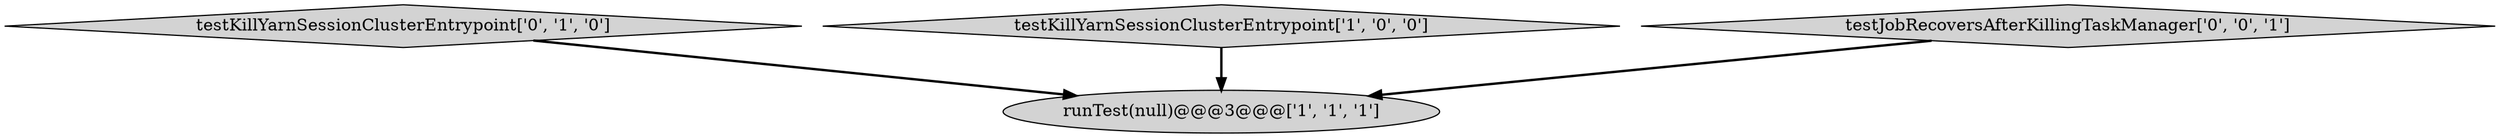 digraph {
2 [style = filled, label = "testKillYarnSessionClusterEntrypoint['0', '1', '0']", fillcolor = lightgray, shape = diamond image = "AAA0AAABBB2BBB"];
0 [style = filled, label = "runTest(null)@@@3@@@['1', '1', '1']", fillcolor = lightgray, shape = ellipse image = "AAA0AAABBB1BBB"];
1 [style = filled, label = "testKillYarnSessionClusterEntrypoint['1', '0', '0']", fillcolor = lightgray, shape = diamond image = "AAA0AAABBB1BBB"];
3 [style = filled, label = "testJobRecoversAfterKillingTaskManager['0', '0', '1']", fillcolor = lightgray, shape = diamond image = "AAA0AAABBB3BBB"];
2->0 [style = bold, label=""];
3->0 [style = bold, label=""];
1->0 [style = bold, label=""];
}
